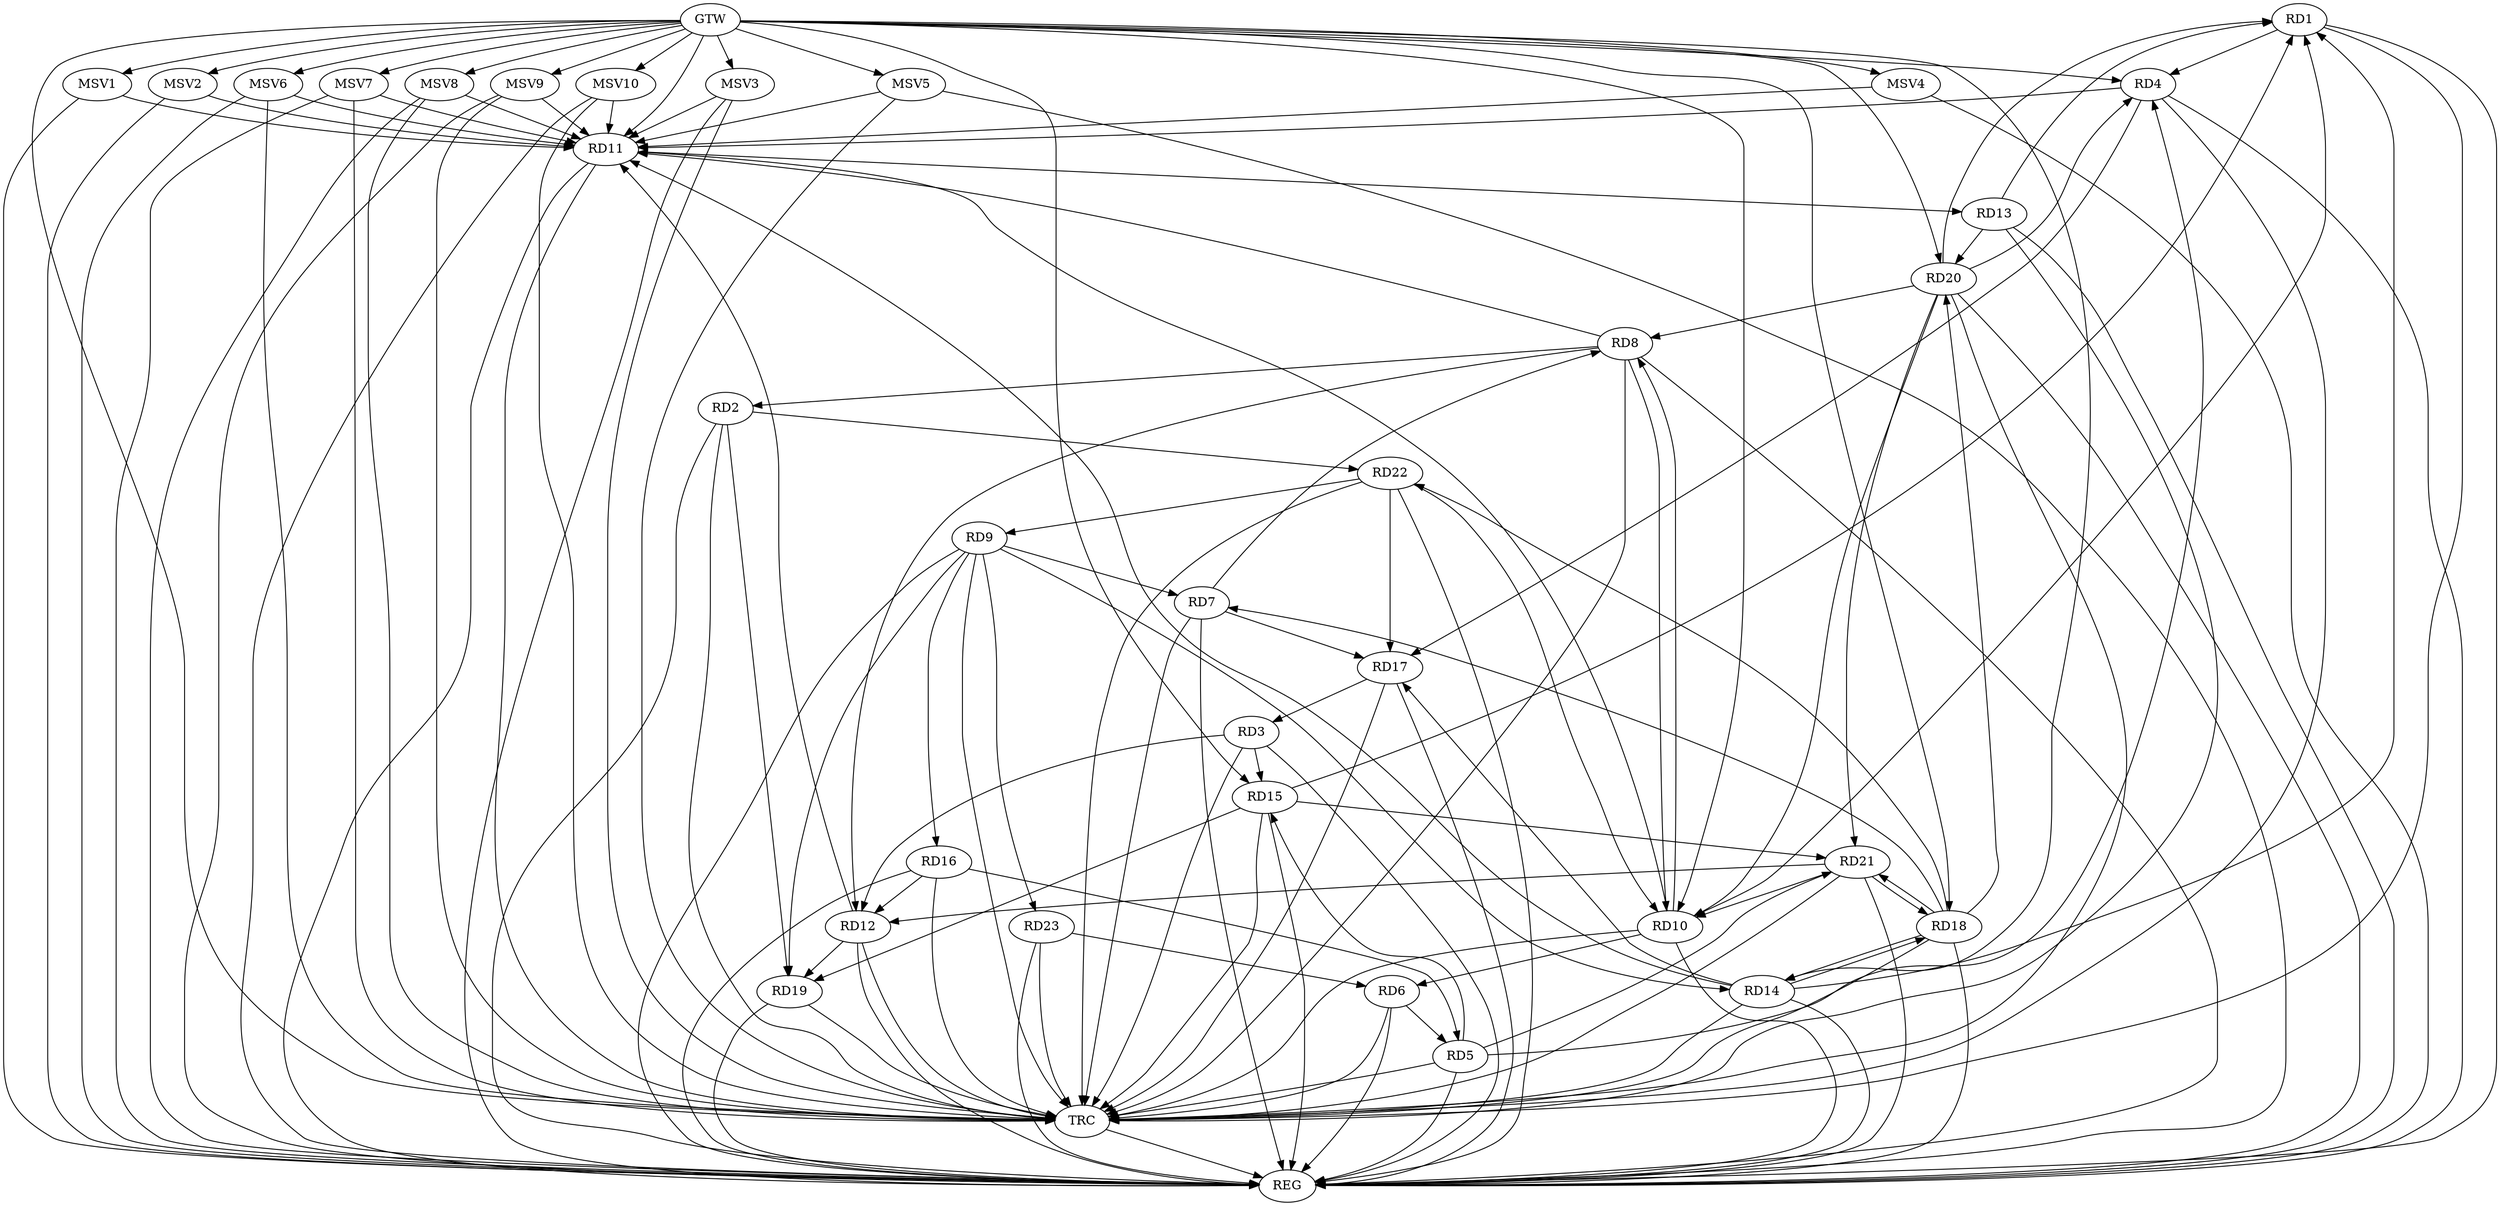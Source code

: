 strict digraph G {
  RD1 [ label="RD1" ];
  RD2 [ label="RD2" ];
  RD3 [ label="RD3" ];
  RD4 [ label="RD4" ];
  RD5 [ label="RD5" ];
  RD6 [ label="RD6" ];
  RD7 [ label="RD7" ];
  RD8 [ label="RD8" ];
  RD9 [ label="RD9" ];
  RD10 [ label="RD10" ];
  RD11 [ label="RD11" ];
  RD12 [ label="RD12" ];
  RD13 [ label="RD13" ];
  RD14 [ label="RD14" ];
  RD15 [ label="RD15" ];
  RD16 [ label="RD16" ];
  RD17 [ label="RD17" ];
  RD18 [ label="RD18" ];
  RD19 [ label="RD19" ];
  RD20 [ label="RD20" ];
  RD21 [ label="RD21" ];
  RD22 [ label="RD22" ];
  RD23 [ label="RD23" ];
  GTW [ label="GTW" ];
  REG [ label="REG" ];
  TRC [ label="TRC" ];
  MSV1 [ label="MSV1" ];
  MSV2 [ label="MSV2" ];
  MSV3 [ label="MSV3" ];
  MSV4 [ label="MSV4" ];
  MSV5 [ label="MSV5" ];
  MSV6 [ label="MSV6" ];
  MSV7 [ label="MSV7" ];
  MSV8 [ label="MSV8" ];
  MSV9 [ label="MSV9" ];
  MSV10 [ label="MSV10" ];
  RD1 -> RD4;
  RD10 -> RD1;
  RD13 -> RD1;
  RD14 -> RD1;
  RD15 -> RD1;
  RD20 -> RD1;
  RD8 -> RD2;
  RD2 -> RD19;
  RD2 -> RD22;
  RD3 -> RD12;
  RD3 -> RD15;
  RD17 -> RD3;
  RD5 -> RD4;
  RD4 -> RD11;
  RD4 -> RD17;
  RD20 -> RD4;
  RD6 -> RD5;
  RD5 -> RD15;
  RD16 -> RD5;
  RD5 -> RD21;
  RD10 -> RD6;
  RD23 -> RD6;
  RD7 -> RD8;
  RD9 -> RD7;
  RD7 -> RD17;
  RD18 -> RD7;
  RD8 -> RD10;
  RD10 -> RD8;
  RD8 -> RD11;
  RD8 -> RD12;
  RD20 -> RD8;
  RD9 -> RD14;
  RD9 -> RD16;
  RD9 -> RD19;
  RD22 -> RD9;
  RD9 -> RD23;
  RD10 -> RD11;
  RD20 -> RD10;
  RD21 -> RD10;
  RD22 -> RD10;
  RD12 -> RD11;
  RD11 -> RD13;
  RD14 -> RD11;
  RD16 -> RD12;
  RD12 -> RD19;
  RD21 -> RD12;
  RD13 -> RD20;
  RD14 -> RD17;
  RD14 -> RD18;
  RD18 -> RD14;
  RD15 -> RD19;
  RD15 -> RD21;
  RD22 -> RD17;
  RD18 -> RD20;
  RD18 -> RD21;
  RD21 -> RD18;
  RD18 -> RD22;
  RD20 -> RD21;
  GTW -> RD15;
  GTW -> RD20;
  GTW -> RD18;
  GTW -> RD10;
  GTW -> RD4;
  GTW -> RD14;
  GTW -> RD11;
  RD1 -> REG;
  RD2 -> REG;
  RD3 -> REG;
  RD4 -> REG;
  RD5 -> REG;
  RD6 -> REG;
  RD7 -> REG;
  RD8 -> REG;
  RD9 -> REG;
  RD10 -> REG;
  RD11 -> REG;
  RD12 -> REG;
  RD13 -> REG;
  RD14 -> REG;
  RD15 -> REG;
  RD16 -> REG;
  RD17 -> REG;
  RD18 -> REG;
  RD19 -> REG;
  RD20 -> REG;
  RD21 -> REG;
  RD22 -> REG;
  RD23 -> REG;
  RD1 -> TRC;
  RD2 -> TRC;
  RD3 -> TRC;
  RD4 -> TRC;
  RD5 -> TRC;
  RD6 -> TRC;
  RD7 -> TRC;
  RD8 -> TRC;
  RD9 -> TRC;
  RD10 -> TRC;
  RD11 -> TRC;
  RD12 -> TRC;
  RD13 -> TRC;
  RD14 -> TRC;
  RD15 -> TRC;
  RD16 -> TRC;
  RD17 -> TRC;
  RD18 -> TRC;
  RD19 -> TRC;
  RD20 -> TRC;
  RD21 -> TRC;
  RD22 -> TRC;
  RD23 -> TRC;
  GTW -> TRC;
  TRC -> REG;
  MSV1 -> RD11;
  GTW -> MSV1;
  MSV1 -> REG;
  MSV2 -> RD11;
  GTW -> MSV2;
  MSV2 -> REG;
  MSV3 -> RD11;
  GTW -> MSV3;
  MSV3 -> REG;
  MSV3 -> TRC;
  MSV4 -> RD11;
  GTW -> MSV4;
  MSV4 -> REG;
  MSV5 -> RD11;
  MSV6 -> RD11;
  GTW -> MSV5;
  MSV5 -> REG;
  MSV5 -> TRC;
  GTW -> MSV6;
  MSV6 -> REG;
  MSV6 -> TRC;
  MSV7 -> RD11;
  MSV8 -> RD11;
  GTW -> MSV7;
  MSV7 -> REG;
  MSV7 -> TRC;
  GTW -> MSV8;
  MSV8 -> REG;
  MSV8 -> TRC;
  MSV9 -> RD11;
  GTW -> MSV9;
  MSV9 -> REG;
  MSV9 -> TRC;
  MSV10 -> RD11;
  GTW -> MSV10;
  MSV10 -> REG;
  MSV10 -> TRC;
}
